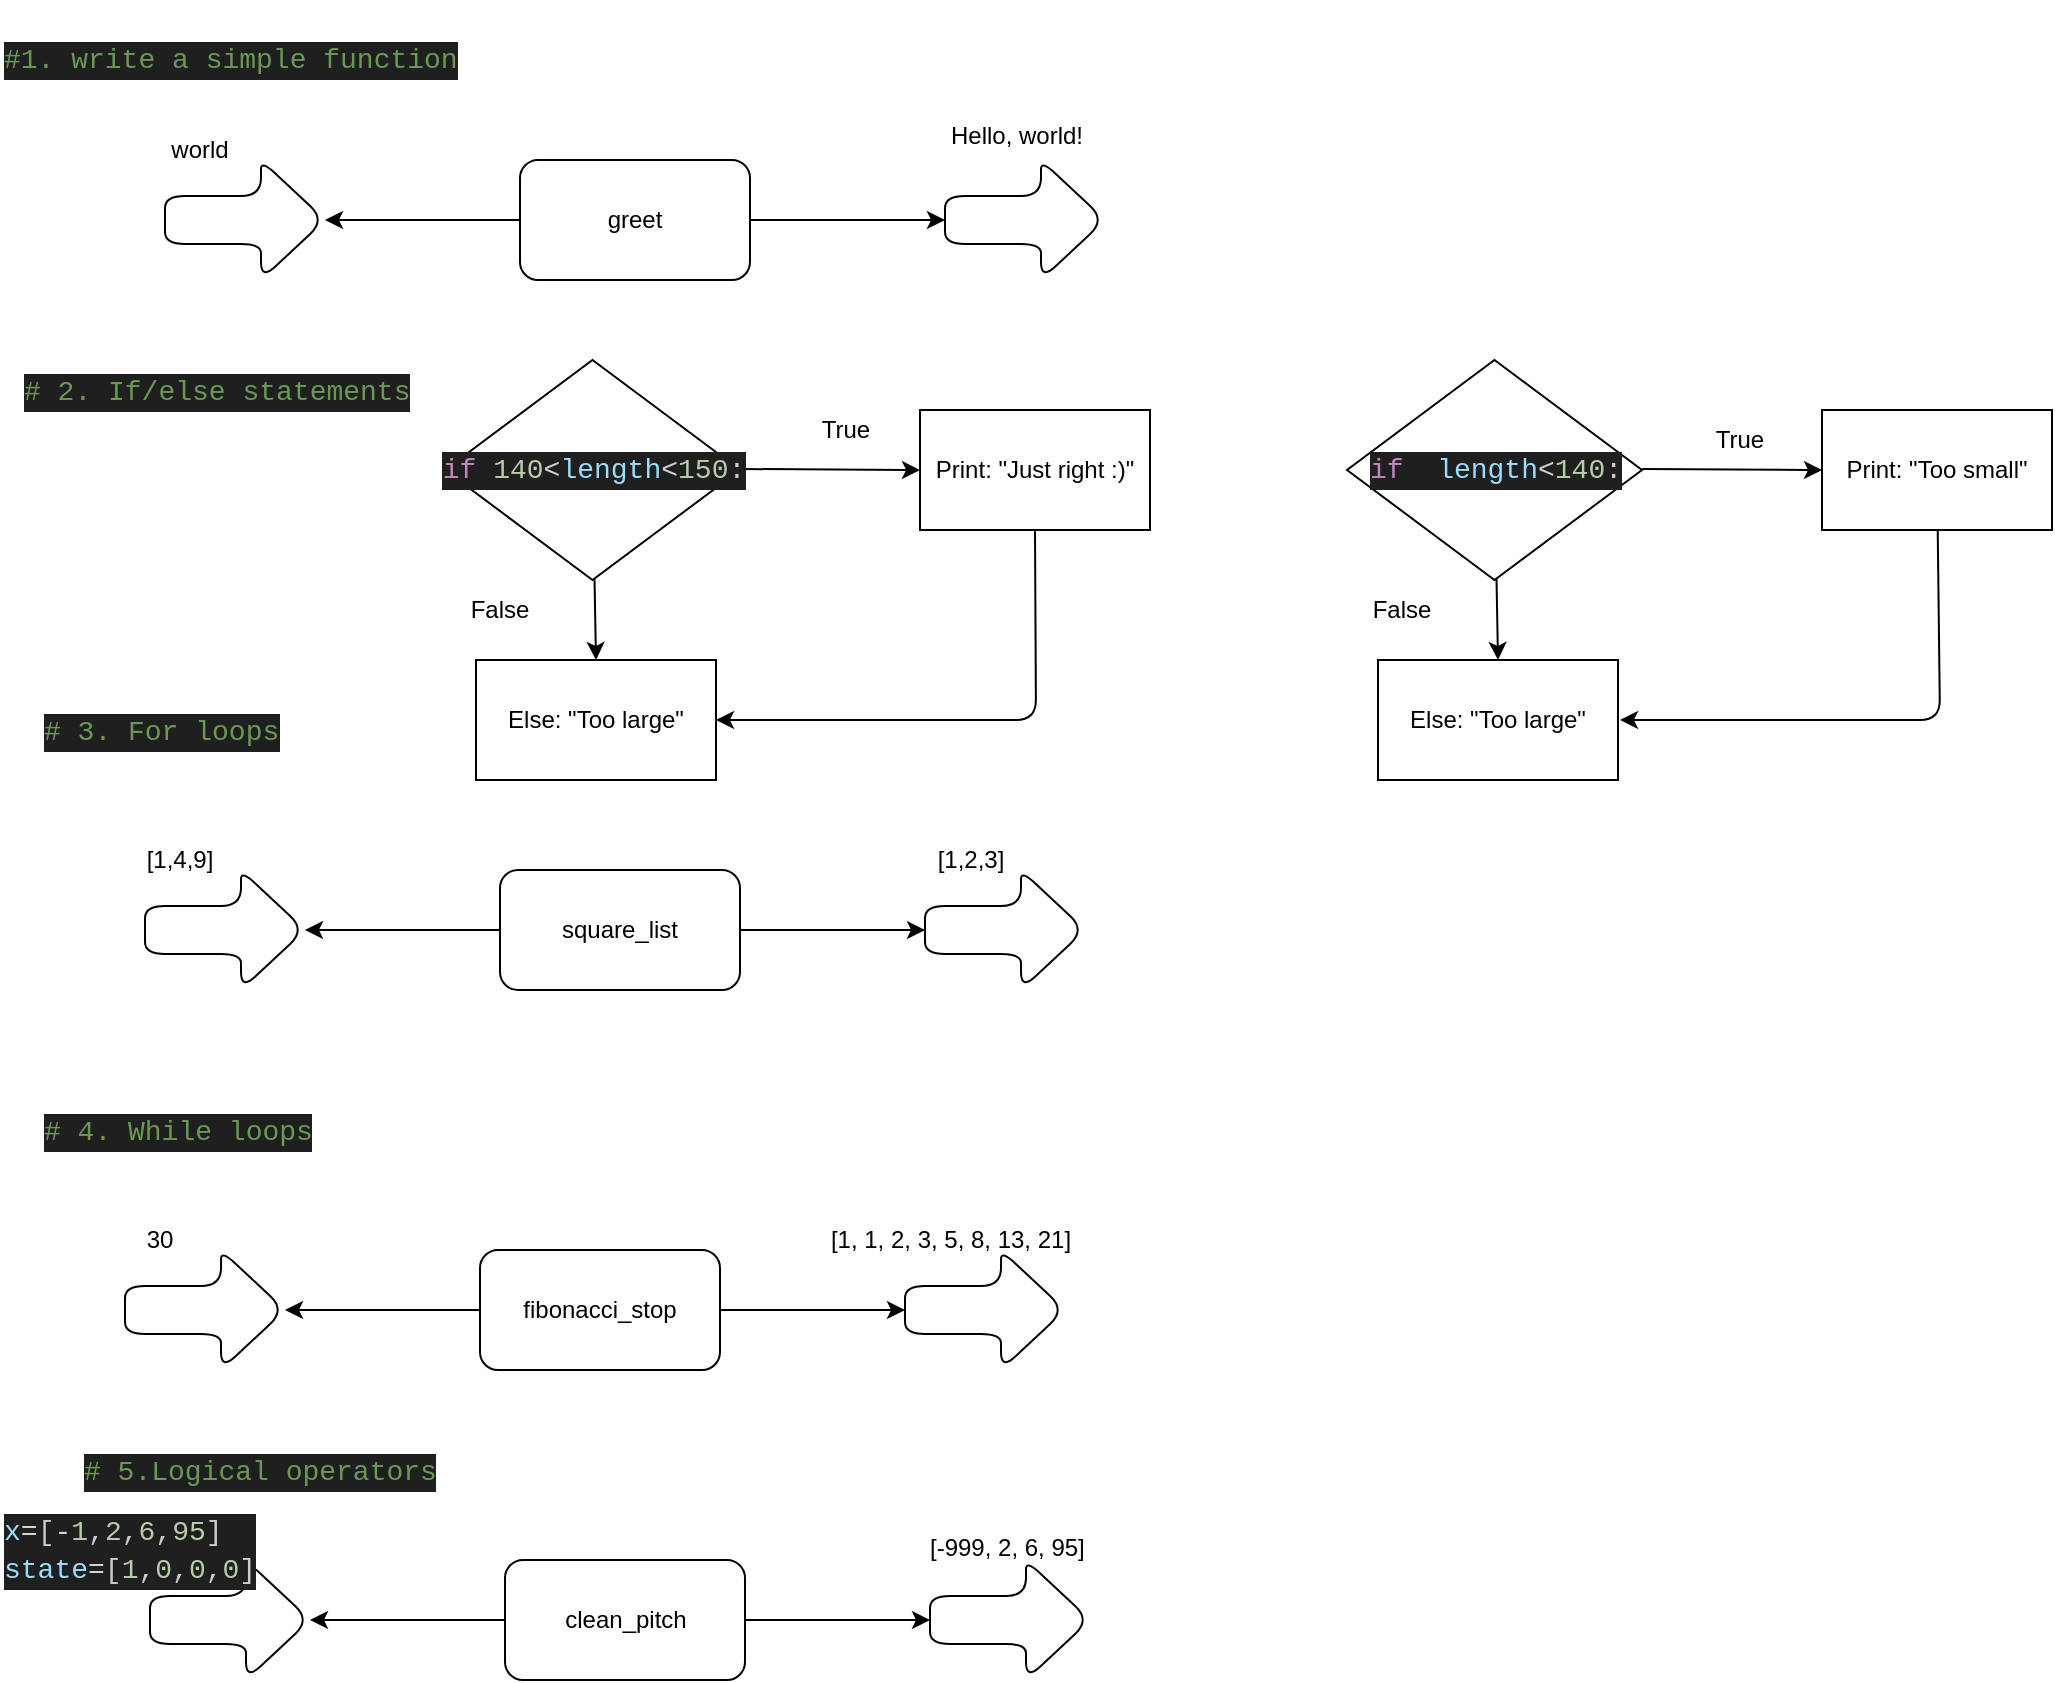 <mxfile>
    <diagram id="3Bf97qZjMS91DkhwDOkM" name="Page-1">
        <mxGraphModel dx="1002" dy="307" grid="1" gridSize="10" guides="1" tooltips="1" connect="1" arrows="1" fold="1" page="1" pageScale="1" pageWidth="850" pageHeight="1100" math="0" shadow="0">
            <root>
                <mxCell id="0"/>
                <mxCell id="1" parent="0"/>
                <mxCell id="4" value="" style="edgeStyle=none;html=1;" parent="1" source="2" target="3" edge="1">
                    <mxGeometry relative="1" as="geometry"/>
                </mxCell>
                <mxCell id="7" value="" style="edgeStyle=none;html=1;" parent="1" source="2" target="6" edge="1">
                    <mxGeometry relative="1" as="geometry"/>
                </mxCell>
                <mxCell id="2" value="greet" style="rounded=1;whiteSpace=wrap;html=1;" parent="1" vertex="1">
                    <mxGeometry x="310" y="170" width="115" height="60" as="geometry"/>
                </mxCell>
                <mxCell id="3" value="" style="shape=singleArrow;whiteSpace=wrap;html=1;arrowWidth=0.4;arrowSize=0.4;rounded=1;" parent="1" vertex="1">
                    <mxGeometry x="132.5" y="170" width="80" height="60" as="geometry"/>
                </mxCell>
                <mxCell id="5" value="world" style="text;html=1;align=center;verticalAlign=middle;whiteSpace=wrap;rounded=0;" parent="1" vertex="1">
                    <mxGeometry x="120" y="150" width="60" height="30" as="geometry"/>
                </mxCell>
                <mxCell id="6" value="" style="shape=singleArrow;whiteSpace=wrap;html=1;arrowWidth=0.4;arrowSize=0.4;rounded=1;" parent="1" vertex="1">
                    <mxGeometry x="522.5" y="170" width="80" height="60" as="geometry"/>
                </mxCell>
                <mxCell id="9" value="Hello, world!&lt;div&gt;&lt;br&gt;&lt;/div&gt;" style="text;html=1;align=center;verticalAlign=middle;resizable=0;points=[];autosize=1;strokeColor=none;fillColor=none;" parent="1" vertex="1">
                    <mxGeometry x="512.5" y="145" width="90" height="40" as="geometry"/>
                </mxCell>
                <mxCell id="10" value="&#xa;&lt;div style=&quot;color: #cccccc;background-color: #1f1f1f;font-family: Consolas, &#39;Courier New&#39;, monospace;font-weight: normal;font-size: 14px;line-height: 19px;white-space: pre;&quot;&gt;&lt;div&gt;&lt;span style=&quot;color: #6a9955;&quot;&gt;#1. write a simple function&lt;/span&gt;&lt;/div&gt;&lt;/div&gt;&#xa;&#xa;" style="text;html=1;whiteSpace=wrap;overflow=hidden;rounded=0;" parent="1" vertex="1">
                    <mxGeometry x="50" y="90" width="260" height="50" as="geometry"/>
                </mxCell>
                <mxCell id="11" value="&lt;div style=&quot;color: #cccccc;background-color: #1f1f1f;font-family: Consolas, &#39;Courier New&#39;, monospace;font-weight: normal;font-size: 14px;line-height: 19px;white-space: pre;&quot;&gt;&lt;div&gt;&lt;span style=&quot;color: #6a9955;&quot;&gt;# 2. If/else statements&lt;/span&gt;&lt;/div&gt;&lt;/div&gt;" style="text;whiteSpace=wrap;html=1;" parent="1" vertex="1">
                    <mxGeometry x="60" y="270" width="210" height="40" as="geometry"/>
                </mxCell>
                <mxCell id="21" value="&lt;div style=&quot;color: #cccccc;background-color: #1f1f1f;font-family: Consolas, &#39;Courier New&#39;, monospace;font-weight: normal;font-size: 14px;line-height: 19px;white-space: pre;&quot;&gt;&lt;div&gt;&lt;span style=&quot;color: #6a9955;&quot;&gt;# 3. For loops&lt;/span&gt;&lt;/div&gt;&lt;/div&gt;" style="text;whiteSpace=wrap;html=1;" parent="1" vertex="1">
                    <mxGeometry x="70" y="440" width="140" height="40" as="geometry"/>
                </mxCell>
                <mxCell id="22" value="" style="edgeStyle=none;html=1;" parent="1" source="23" target="24" edge="1">
                    <mxGeometry relative="1" as="geometry"/>
                </mxCell>
                <mxCell id="23" value="square_list" style="rounded=1;whiteSpace=wrap;html=1;" parent="1" vertex="1">
                    <mxGeometry x="300" y="525" width="120" height="60" as="geometry"/>
                </mxCell>
                <mxCell id="24" value="" style="shape=singleArrow;whiteSpace=wrap;html=1;arrowWidth=0.4;arrowSize=0.4;rounded=1;" parent="1" vertex="1">
                    <mxGeometry x="122.5" y="525" width="80" height="60" as="geometry"/>
                </mxCell>
                <mxCell id="25" value="[1,4,9]" style="text;html=1;align=center;verticalAlign=middle;whiteSpace=wrap;rounded=0;" parent="1" vertex="1">
                    <mxGeometry x="110" y="505" width="60" height="30" as="geometry"/>
                </mxCell>
                <mxCell id="26" value="" style="shape=singleArrow;whiteSpace=wrap;html=1;arrowWidth=0.4;arrowSize=0.4;rounded=1;" parent="1" vertex="1">
                    <mxGeometry x="512.5" y="525" width="80" height="60" as="geometry"/>
                </mxCell>
                <mxCell id="27" value="&lt;div&gt;[1,2,3]&lt;/div&gt;" style="text;html=1;align=center;verticalAlign=middle;resizable=0;points=[];autosize=1;strokeColor=none;fillColor=none;" parent="1" vertex="1">
                    <mxGeometry x="505" y="505" width="60" height="30" as="geometry"/>
                </mxCell>
                <mxCell id="28" style="edgeStyle=none;html=1;entryX=0;entryY=0.5;entryDx=0;entryDy=0;entryPerimeter=0;" parent="1" source="23" target="26" edge="1">
                    <mxGeometry relative="1" as="geometry"/>
                </mxCell>
                <mxCell id="29" value="&lt;div style=&quot;color: #cccccc;background-color: #1f1f1f;font-family: Consolas, &#39;Courier New&#39;, monospace;font-weight: normal;font-size: 14px;line-height: 19px;white-space: pre;&quot;&gt;&lt;div&gt;&lt;span style=&quot;color: #6a9955;&quot;&gt;# 4. While loops&lt;/span&gt;&lt;/div&gt;&lt;/div&gt;" style="text;whiteSpace=wrap;html=1;" parent="1" vertex="1">
                    <mxGeometry x="70" y="640" width="160" height="40" as="geometry"/>
                </mxCell>
                <mxCell id="30" value="" style="edgeStyle=none;html=1;" parent="1" source="31" target="32" edge="1">
                    <mxGeometry relative="1" as="geometry"/>
                </mxCell>
                <mxCell id="31" value="fibonacci_stop" style="rounded=1;whiteSpace=wrap;html=1;" parent="1" vertex="1">
                    <mxGeometry x="290" y="715" width="120" height="60" as="geometry"/>
                </mxCell>
                <mxCell id="32" value="" style="shape=singleArrow;whiteSpace=wrap;html=1;arrowWidth=0.4;arrowSize=0.4;rounded=1;" parent="1" vertex="1">
                    <mxGeometry x="112.5" y="715" width="80" height="60" as="geometry"/>
                </mxCell>
                <mxCell id="33" value="30" style="text;html=1;align=center;verticalAlign=middle;whiteSpace=wrap;rounded=0;" parent="1" vertex="1">
                    <mxGeometry x="100" y="695" width="60" height="30" as="geometry"/>
                </mxCell>
                <mxCell id="34" value="" style="shape=singleArrow;whiteSpace=wrap;html=1;arrowWidth=0.4;arrowSize=0.4;rounded=1;" parent="1" vertex="1">
                    <mxGeometry x="502.5" y="715" width="80" height="60" as="geometry"/>
                </mxCell>
                <mxCell id="35" value="&lt;div&gt;[1, 1, 2, 3, 5, 8, 13, 21]&lt;br&gt;&lt;/div&gt;" style="text;html=1;align=center;verticalAlign=middle;resizable=0;points=[];autosize=1;strokeColor=none;fillColor=none;" parent="1" vertex="1">
                    <mxGeometry x="455" y="695" width="140" height="30" as="geometry"/>
                </mxCell>
                <mxCell id="36" style="edgeStyle=none;html=1;entryX=0;entryY=0.5;entryDx=0;entryDy=0;entryPerimeter=0;" parent="1" source="31" target="34" edge="1">
                    <mxGeometry relative="1" as="geometry"/>
                </mxCell>
                <mxCell id="37" value="&lt;div style=&quot;color: #cccccc;background-color: #1f1f1f;font-family: Consolas, &#39;Courier New&#39;, monospace;font-weight: normal;font-size: 14px;line-height: 19px;white-space: pre;&quot;&gt;&lt;div&gt;&lt;span style=&quot;color: #6a9955;&quot;&gt;# 5.Logical operators&lt;/span&gt;&lt;/div&gt;&lt;/div&gt;" style="text;whiteSpace=wrap;html=1;" parent="1" vertex="1">
                    <mxGeometry x="90" y="810" width="200" height="40" as="geometry"/>
                </mxCell>
                <mxCell id="38" value="" style="edgeStyle=none;html=1;" parent="1" source="39" target="40" edge="1">
                    <mxGeometry relative="1" as="geometry"/>
                </mxCell>
                <mxCell id="39" value="clean_pitch" style="rounded=1;whiteSpace=wrap;html=1;" parent="1" vertex="1">
                    <mxGeometry x="302.5" y="870" width="120" height="60" as="geometry"/>
                </mxCell>
                <mxCell id="40" value="" style="shape=singleArrow;whiteSpace=wrap;html=1;arrowWidth=0.4;arrowSize=0.4;rounded=1;" parent="1" vertex="1">
                    <mxGeometry x="125" y="870" width="80" height="60" as="geometry"/>
                </mxCell>
                <mxCell id="42" value="" style="shape=singleArrow;whiteSpace=wrap;html=1;arrowWidth=0.4;arrowSize=0.4;rounded=1;" parent="1" vertex="1">
                    <mxGeometry x="515" y="870" width="80" height="60" as="geometry"/>
                </mxCell>
                <mxCell id="43" value="&lt;div&gt;&lt;br&gt;&lt;/div&gt;" style="text;html=1;align=center;verticalAlign=middle;resizable=0;points=[];autosize=1;strokeColor=none;fillColor=none;" parent="1" vertex="1">
                    <mxGeometry x="527.5" y="850" width="20" height="30" as="geometry"/>
                </mxCell>
                <mxCell id="44" style="edgeStyle=none;html=1;entryX=0;entryY=0.5;entryDx=0;entryDy=0;entryPerimeter=0;" parent="1" source="39" target="42" edge="1">
                    <mxGeometry relative="1" as="geometry"/>
                </mxCell>
                <mxCell id="45" value="&lt;div style=&quot;color: #cccccc;background-color: #1f1f1f;font-family: Consolas, &#39;Courier New&#39;, monospace;font-weight: normal;font-size: 14px;line-height: 19px;white-space: pre;&quot;&gt;&lt;div&gt;&lt;span style=&quot;color: #9cdcfe;&quot;&gt;x&lt;/span&gt;&lt;span style=&quot;color: #d4d4d4;&quot;&gt;=&lt;/span&gt;&lt;span style=&quot;color: #cccccc;&quot;&gt;[&lt;/span&gt;&lt;span style=&quot;color: #d4d4d4;&quot;&gt;-&lt;/span&gt;&lt;span style=&quot;color: #b5cea8;&quot;&gt;1&lt;/span&gt;&lt;span style=&quot;color: #cccccc;&quot;&gt;,&lt;/span&gt;&lt;span style=&quot;color: #b5cea8;&quot;&gt;2&lt;/span&gt;&lt;span style=&quot;color: #cccccc;&quot;&gt;,&lt;/span&gt;&lt;span style=&quot;color: #b5cea8;&quot;&gt;6&lt;/span&gt;&lt;span style=&quot;color: #cccccc;&quot;&gt;,&lt;/span&gt;&lt;span style=&quot;color: #b5cea8;&quot;&gt;95&lt;/span&gt;&lt;span style=&quot;color: #cccccc;&quot;&gt;]&lt;/span&gt;&lt;/div&gt;&lt;div&gt;&lt;span style=&quot;color: #9cdcfe;&quot;&gt;state&lt;/span&gt;&lt;span style=&quot;color: #d4d4d4;&quot;&gt;=&lt;/span&gt;&lt;span style=&quot;color: #cccccc;&quot;&gt;[&lt;/span&gt;&lt;span style=&quot;color: #b5cea8;&quot;&gt;1&lt;/span&gt;&lt;span style=&quot;color: #cccccc;&quot;&gt;,&lt;/span&gt;&lt;span style=&quot;color: #b5cea8;&quot;&gt;0&lt;/span&gt;&lt;span style=&quot;color: #cccccc;&quot;&gt;,&lt;/span&gt;&lt;span style=&quot;color: #b5cea8;&quot;&gt;0&lt;/span&gt;&lt;span style=&quot;color: #cccccc;&quot;&gt;,&lt;/span&gt;&lt;span style=&quot;color: #b5cea8;&quot;&gt;0&lt;/span&gt;&lt;span style=&quot;color: #cccccc;&quot;&gt;]&lt;/span&gt;&lt;/div&gt;&lt;/div&gt;" style="text;whiteSpace=wrap;html=1;" parent="1" vertex="1">
                    <mxGeometry x="50" y="840" width="150" height="60" as="geometry"/>
                </mxCell>
                <mxCell id="46" value="[-999, 2, 6, 95]" style="text;whiteSpace=wrap;" vertex="1" parent="1">
                    <mxGeometry x="512.5" y="850" width="110" height="40" as="geometry"/>
                </mxCell>
                <mxCell id="50" style="edgeStyle=none;html=1;" edge="1" parent="1">
                    <mxGeometry relative="1" as="geometry">
                        <mxPoint x="420" y="324.5" as="sourcePoint"/>
                        <mxPoint x="510" y="325" as="targetPoint"/>
                    </mxGeometry>
                </mxCell>
                <mxCell id="51" style="edgeStyle=none;html=1;entryX=0.5;entryY=0;entryDx=0;entryDy=0;" edge="1" parent="1" source="47" target="49">
                    <mxGeometry relative="1" as="geometry"/>
                </mxCell>
                <mxCell id="47" value="&lt;div style=&quot;color: rgb(204, 204, 204); background-color: rgb(31, 31, 31); font-family: Consolas, &amp;quot;Courier New&amp;quot;, monospace; font-size: 14px; line-height: 19px; white-space: pre;&quot;&gt;&lt;span style=&quot;color: #c586c0;&quot;&gt;if&lt;/span&gt;&lt;span style=&quot;color: #cccccc;&quot;&gt; &lt;/span&gt;&lt;span style=&quot;color: #b5cea8;&quot;&gt;140&lt;/span&gt;&lt;span style=&quot;color: #d4d4d4;&quot;&gt;&amp;lt;&lt;/span&gt;&lt;span style=&quot;color: #9cdcfe;&quot;&gt;length&lt;/span&gt;&lt;span style=&quot;color: #d4d4d4;&quot;&gt;&amp;lt;&lt;/span&gt;&lt;span style=&quot;color: #b5cea8;&quot;&gt;150&lt;/span&gt;&lt;span style=&quot;color: #cccccc;&quot;&gt;:&lt;/span&gt;&lt;/div&gt;" style="rhombus;whiteSpace=wrap;html=1;" vertex="1" parent="1">
                    <mxGeometry x="272.5" y="270" width="147.5" height="110" as="geometry"/>
                </mxCell>
                <mxCell id="72" style="edgeStyle=none;html=1;exitX=0.5;exitY=1;exitDx=0;exitDy=0;entryX=1;entryY=0.5;entryDx=0;entryDy=0;" edge="1" parent="1" source="48" target="49">
                    <mxGeometry relative="1" as="geometry">
                        <Array as="points">
                            <mxPoint x="568" y="450"/>
                        </Array>
                    </mxGeometry>
                </mxCell>
                <mxCell id="48" value="Print: &quot;Just right :)&quot;" style="rounded=0;whiteSpace=wrap;html=1;" vertex="1" parent="1">
                    <mxGeometry x="510" y="295" width="115" height="60" as="geometry"/>
                </mxCell>
                <mxCell id="49" value="Else: &quot;Too large&quot;" style="rounded=0;whiteSpace=wrap;html=1;" vertex="1" parent="1">
                    <mxGeometry x="288" y="420" width="120" height="60" as="geometry"/>
                </mxCell>
                <mxCell id="52" value="True" style="text;html=1;align=center;verticalAlign=middle;whiteSpace=wrap;rounded=0;" vertex="1" parent="1">
                    <mxGeometry x="442.5" y="290" width="60" height="30" as="geometry"/>
                </mxCell>
                <mxCell id="53" value="False" style="text;html=1;align=center;verticalAlign=middle;whiteSpace=wrap;rounded=0;" vertex="1" parent="1">
                    <mxGeometry x="270" y="380" width="60" height="30" as="geometry"/>
                </mxCell>
                <mxCell id="64" style="edgeStyle=none;html=1;" edge="1" parent="1">
                    <mxGeometry relative="1" as="geometry">
                        <mxPoint x="871" y="324.5" as="sourcePoint"/>
                        <mxPoint x="961" y="325" as="targetPoint"/>
                    </mxGeometry>
                </mxCell>
                <mxCell id="65" style="edgeStyle=none;html=1;entryX=0.5;entryY=0;entryDx=0;entryDy=0;" edge="1" parent="1" source="67" target="69">
                    <mxGeometry relative="1" as="geometry"/>
                </mxCell>
                <mxCell id="67" value="&lt;div style=&quot;color: rgb(204, 204, 204); background-color: rgb(31, 31, 31); font-family: Consolas, &amp;quot;Courier New&amp;quot;, monospace; font-size: 14px; line-height: 19px; white-space: pre;&quot;&gt;&lt;div style=&quot;color: rgb(204, 204, 204); background-color: rgb(31, 31, 31); line-height: 19px;&quot;&gt;&lt;span style=&quot;color: #c586c0;&quot;&gt;if&lt;/span&gt;&lt;span style=&quot;color: #cccccc;&quot;&gt; &amp;nbsp;&lt;/span&gt;&lt;span style=&quot;color: #9cdcfe;&quot;&gt;length&lt;/span&gt;&lt;span style=&quot;color: #d4d4d4;&quot;&gt;&amp;lt;&lt;/span&gt;&lt;span style=&quot;color: #b5cea8;&quot;&gt;140&lt;/span&gt;&lt;span style=&quot;color: #cccccc;&quot;&gt;:&lt;/span&gt;&lt;/div&gt;&lt;/div&gt;" style="rhombus;whiteSpace=wrap;html=1;" vertex="1" parent="1">
                    <mxGeometry x="723.5" y="270" width="147.5" height="110" as="geometry"/>
                </mxCell>
                <mxCell id="73" style="edgeStyle=none;html=1;" edge="1" parent="1" source="68">
                    <mxGeometry relative="1" as="geometry">
                        <mxPoint x="860" y="450" as="targetPoint"/>
                        <Array as="points">
                            <mxPoint x="1020" y="450"/>
                        </Array>
                    </mxGeometry>
                </mxCell>
                <mxCell id="68" value="Print: &quot;Too small&quot;" style="rounded=0;whiteSpace=wrap;html=1;" vertex="1" parent="1">
                    <mxGeometry x="961" y="295" width="115" height="60" as="geometry"/>
                </mxCell>
                <mxCell id="69" value="Else: &quot;Too large&quot;" style="rounded=0;whiteSpace=wrap;html=1;" vertex="1" parent="1">
                    <mxGeometry x="739" y="420" width="120" height="60" as="geometry"/>
                </mxCell>
                <mxCell id="70" value="True" style="text;html=1;align=center;verticalAlign=middle;whiteSpace=wrap;rounded=0;" vertex="1" parent="1">
                    <mxGeometry x="890" y="295" width="60" height="30" as="geometry"/>
                </mxCell>
                <mxCell id="71" value="False" style="text;html=1;align=center;verticalAlign=middle;whiteSpace=wrap;rounded=0;" vertex="1" parent="1">
                    <mxGeometry x="721" y="380" width="60" height="30" as="geometry"/>
                </mxCell>
            </root>
        </mxGraphModel>
    </diagram>
</mxfile>